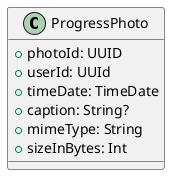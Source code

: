 @startuml
    class ProgressPhoto {
        + photoId: UUID
        + userId: UUId
		+ timeDate: TimeDate
		+ caption: String?
		+ mimeType: String
		+ sizeInBytes: Int
    }
@enduml